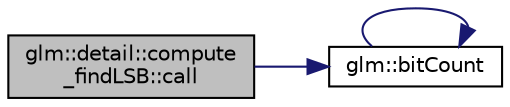 digraph "glm::detail::compute_findLSB::call"
{
 // LATEX_PDF_SIZE
  edge [fontname="Helvetica",fontsize="10",labelfontname="Helvetica",labelfontsize="10"];
  node [fontname="Helvetica",fontsize="10",shape=record];
  rankdir="LR";
  Node1 [label="glm::detail::compute\l_findLSB::call",height=0.2,width=0.4,color="black", fillcolor="grey75", style="filled", fontcolor="black",tooltip=" "];
  Node1 -> Node2 [color="midnightblue",fontsize="10",style="solid",fontname="Helvetica"];
  Node2 [label="glm::bitCount",height=0.2,width=0.4,color="black", fillcolor="white", style="filled",URL="$group__core__func__integer.html#ga44abfe3379e11cbd29425a843420d0d6",tooltip=" "];
  Node2 -> Node2 [color="midnightblue",fontsize="10",style="solid",fontname="Helvetica"];
}
